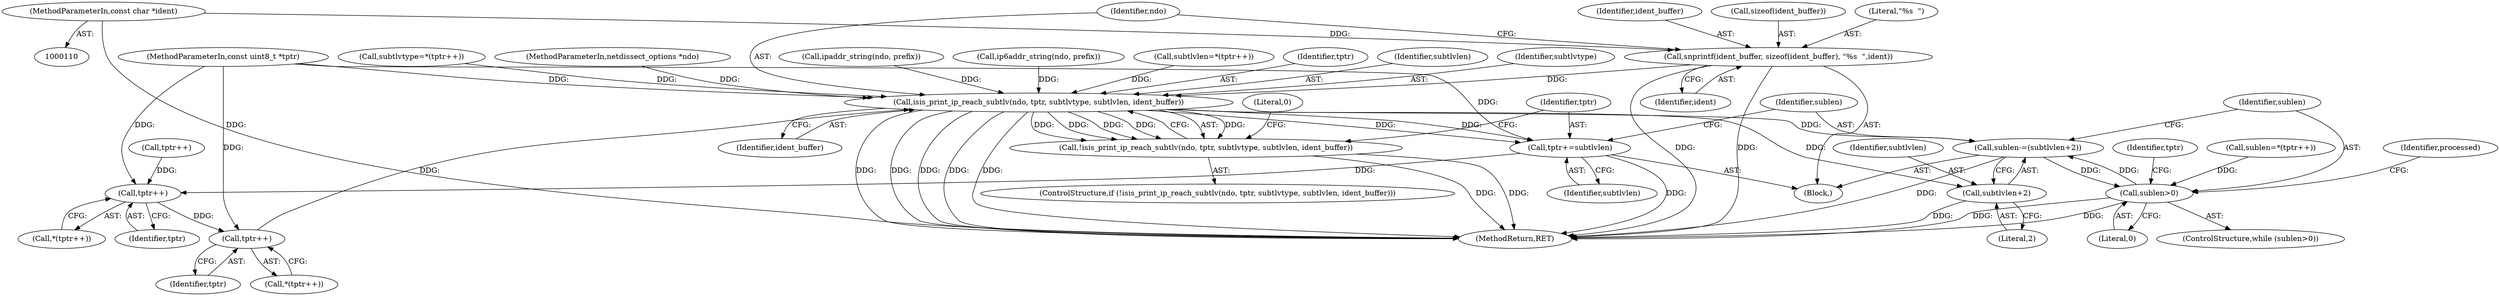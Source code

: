 digraph "0_tcpdump_979dcefd7b259e9e233f77fe1c5312793bfd948f@API" {
"1000398" [label="(Call,snprintf(ident_buffer, sizeof(ident_buffer), \"%s  \",ident))"];
"1000113" [label="(MethodParameterIn,const char *ident)"];
"1000406" [label="(Call,isis_print_ip_reach_subtlv(ndo, tptr, subtlvtype, subtlvlen, ident_buffer))"];
"1000405" [label="(Call,!isis_print_ip_reach_subtlv(ndo, tptr, subtlvtype, subtlvlen, ident_buffer))"];
"1000414" [label="(Call,tptr+=subtlvlen)"];
"1000391" [label="(Call,tptr++)"];
"1000396" [label="(Call,tptr++)"];
"1000417" [label="(Call,sublen-=(subtlvlen+2))"];
"1000376" [label="(Call,sublen>0)"];
"1000419" [label="(Call,subtlvlen+2)"];
"1000271" [label="(Call,ipaddr_string(ndo, prefix))"];
"1000392" [label="(Identifier,tptr)"];
"1000397" [label="(Identifier,tptr)"];
"1000112" [label="(MethodParameterIn,const uint8_t *tptr)"];
"1000288" [label="(Call,ip6addr_string(ndo, prefix))"];
"1000377" [label="(Identifier,sublen)"];
"1000395" [label="(Call,*(tptr++))"];
"1000403" [label="(Identifier,ident)"];
"1000113" [label="(MethodParameterIn,const char *ident)"];
"1000393" [label="(Call,subtlvlen=*(tptr++))"];
"1000388" [label="(Call,subtlvtype=*(tptr++))"];
"1000414" [label="(Call,tptr+=subtlvlen)"];
"1000415" [label="(Identifier,tptr)"];
"1000111" [label="(MethodParameterIn,netdissect_options *ndo)"];
"1000375" [label="(ControlStructure,while (sublen>0))"];
"1000398" [label="(Call,snprintf(ident_buffer, sizeof(ident_buffer), \"%s  \",ident))"];
"1000407" [label="(Identifier,ndo)"];
"1000419" [label="(Call,subtlvlen+2)"];
"1000408" [label="(Identifier,tptr)"];
"1000404" [label="(ControlStructure,if (!isis_print_ip_reach_subtlv(ndo, tptr, subtlvtype, subtlvlen, ident_buffer)))"];
"1000418" [label="(Identifier,sublen)"];
"1000400" [label="(Call,sizeof(ident_buffer))"];
"1000379" [label="(Block,)"];
"1000362" [label="(Call,tptr++)"];
"1000411" [label="(Identifier,ident_buffer)"];
"1000413" [label="(Literal,0)"];
"1000391" [label="(Call,tptr++)"];
"1000406" [label="(Call,isis_print_ip_reach_subtlv(ndo, tptr, subtlvtype, subtlvlen, ident_buffer))"];
"1000396" [label="(Call,tptr++)"];
"1000402" [label="(Literal,\"%s  \")"];
"1000416" [label="(Identifier,subtlvlen)"];
"1000417" [label="(Call,sublen-=(subtlvlen+2))"];
"1000423" [label="(Identifier,processed)"];
"1000420" [label="(Identifier,subtlvlen)"];
"1000410" [label="(Identifier,subtlvlen)"];
"1000384" [label="(Identifier,tptr)"];
"1000359" [label="(Call,sublen=*(tptr++))"];
"1000378" [label="(Literal,0)"];
"1000409" [label="(Identifier,subtlvtype)"];
"1000421" [label="(Literal,2)"];
"1000399" [label="(Identifier,ident_buffer)"];
"1000405" [label="(Call,!isis_print_ip_reach_subtlv(ndo, tptr, subtlvtype, subtlvlen, ident_buffer))"];
"1000390" [label="(Call,*(tptr++))"];
"1000376" [label="(Call,sublen>0)"];
"1000424" [label="(MethodReturn,RET)"];
"1000398" -> "1000379"  [label="AST: "];
"1000398" -> "1000403"  [label="CFG: "];
"1000399" -> "1000398"  [label="AST: "];
"1000400" -> "1000398"  [label="AST: "];
"1000402" -> "1000398"  [label="AST: "];
"1000403" -> "1000398"  [label="AST: "];
"1000407" -> "1000398"  [label="CFG: "];
"1000398" -> "1000424"  [label="DDG: "];
"1000398" -> "1000424"  [label="DDG: "];
"1000113" -> "1000398"  [label="DDG: "];
"1000398" -> "1000406"  [label="DDG: "];
"1000113" -> "1000110"  [label="AST: "];
"1000113" -> "1000424"  [label="DDG: "];
"1000406" -> "1000405"  [label="AST: "];
"1000406" -> "1000411"  [label="CFG: "];
"1000407" -> "1000406"  [label="AST: "];
"1000408" -> "1000406"  [label="AST: "];
"1000409" -> "1000406"  [label="AST: "];
"1000410" -> "1000406"  [label="AST: "];
"1000411" -> "1000406"  [label="AST: "];
"1000405" -> "1000406"  [label="CFG: "];
"1000406" -> "1000424"  [label="DDG: "];
"1000406" -> "1000424"  [label="DDG: "];
"1000406" -> "1000424"  [label="DDG: "];
"1000406" -> "1000424"  [label="DDG: "];
"1000406" -> "1000424"  [label="DDG: "];
"1000406" -> "1000405"  [label="DDG: "];
"1000406" -> "1000405"  [label="DDG: "];
"1000406" -> "1000405"  [label="DDG: "];
"1000406" -> "1000405"  [label="DDG: "];
"1000406" -> "1000405"  [label="DDG: "];
"1000288" -> "1000406"  [label="DDG: "];
"1000271" -> "1000406"  [label="DDG: "];
"1000111" -> "1000406"  [label="DDG: "];
"1000396" -> "1000406"  [label="DDG: "];
"1000112" -> "1000406"  [label="DDG: "];
"1000388" -> "1000406"  [label="DDG: "];
"1000393" -> "1000406"  [label="DDG: "];
"1000406" -> "1000414"  [label="DDG: "];
"1000406" -> "1000414"  [label="DDG: "];
"1000406" -> "1000417"  [label="DDG: "];
"1000406" -> "1000419"  [label="DDG: "];
"1000405" -> "1000404"  [label="AST: "];
"1000413" -> "1000405"  [label="CFG: "];
"1000415" -> "1000405"  [label="CFG: "];
"1000405" -> "1000424"  [label="DDG: "];
"1000405" -> "1000424"  [label="DDG: "];
"1000414" -> "1000379"  [label="AST: "];
"1000414" -> "1000416"  [label="CFG: "];
"1000415" -> "1000414"  [label="AST: "];
"1000416" -> "1000414"  [label="AST: "];
"1000418" -> "1000414"  [label="CFG: "];
"1000414" -> "1000424"  [label="DDG: "];
"1000414" -> "1000391"  [label="DDG: "];
"1000112" -> "1000414"  [label="DDG: "];
"1000391" -> "1000390"  [label="AST: "];
"1000391" -> "1000392"  [label="CFG: "];
"1000392" -> "1000391"  [label="AST: "];
"1000390" -> "1000391"  [label="CFG: "];
"1000362" -> "1000391"  [label="DDG: "];
"1000112" -> "1000391"  [label="DDG: "];
"1000391" -> "1000396"  [label="DDG: "];
"1000396" -> "1000395"  [label="AST: "];
"1000396" -> "1000397"  [label="CFG: "];
"1000397" -> "1000396"  [label="AST: "];
"1000395" -> "1000396"  [label="CFG: "];
"1000112" -> "1000396"  [label="DDG: "];
"1000417" -> "1000379"  [label="AST: "];
"1000417" -> "1000419"  [label="CFG: "];
"1000418" -> "1000417"  [label="AST: "];
"1000419" -> "1000417"  [label="AST: "];
"1000377" -> "1000417"  [label="CFG: "];
"1000417" -> "1000424"  [label="DDG: "];
"1000417" -> "1000376"  [label="DDG: "];
"1000376" -> "1000417"  [label="DDG: "];
"1000376" -> "1000375"  [label="AST: "];
"1000376" -> "1000378"  [label="CFG: "];
"1000377" -> "1000376"  [label="AST: "];
"1000378" -> "1000376"  [label="AST: "];
"1000384" -> "1000376"  [label="CFG: "];
"1000423" -> "1000376"  [label="CFG: "];
"1000376" -> "1000424"  [label="DDG: "];
"1000376" -> "1000424"  [label="DDG: "];
"1000359" -> "1000376"  [label="DDG: "];
"1000419" -> "1000421"  [label="CFG: "];
"1000420" -> "1000419"  [label="AST: "];
"1000421" -> "1000419"  [label="AST: "];
"1000419" -> "1000424"  [label="DDG: "];
}
